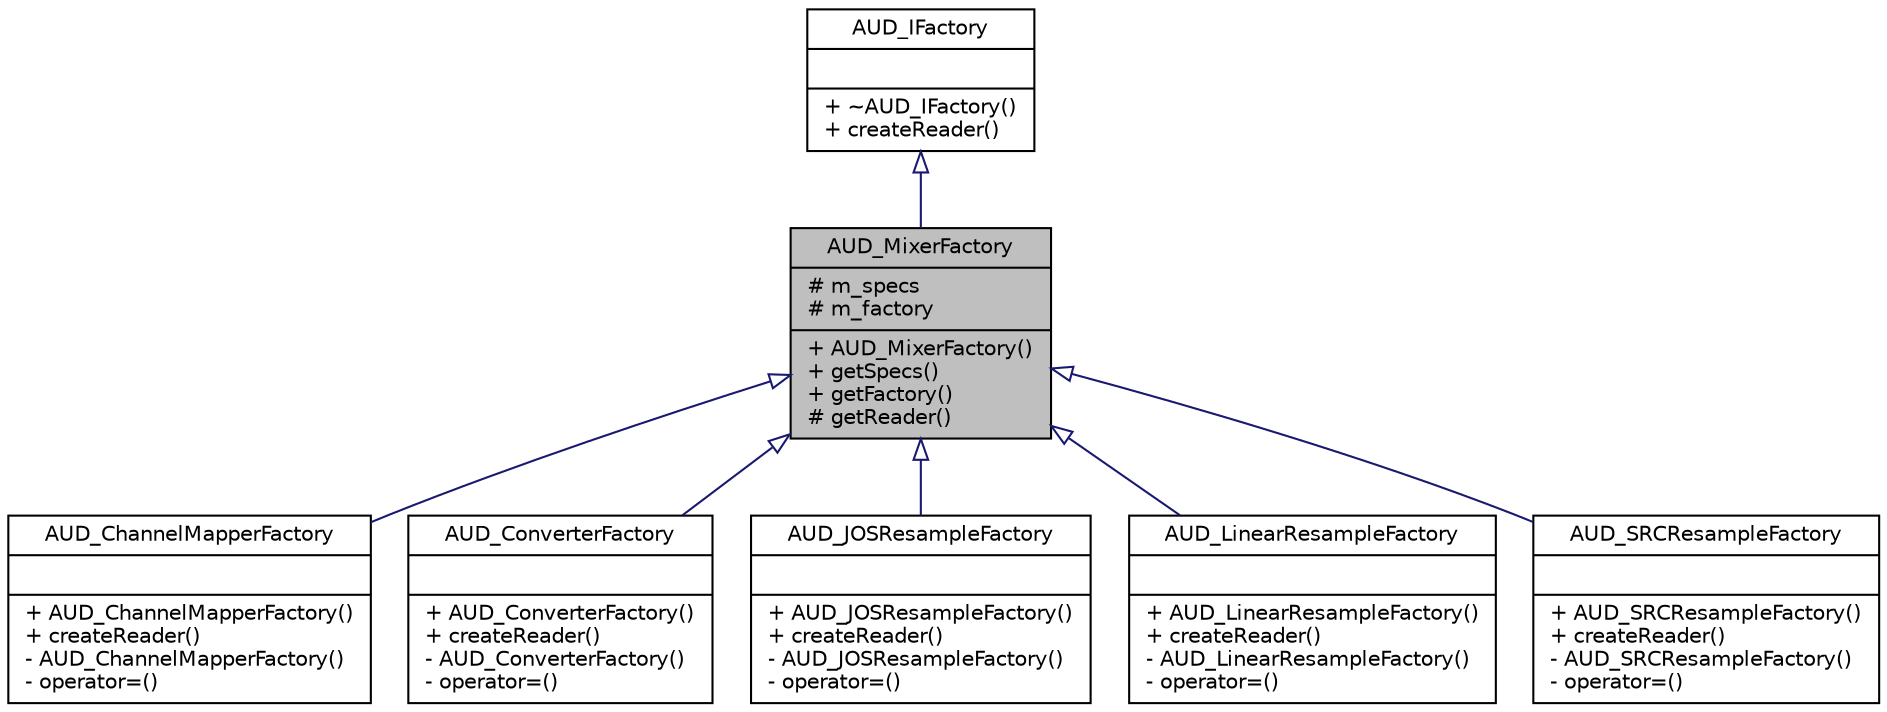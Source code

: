 digraph G
{
  edge [fontname="Helvetica",fontsize="10",labelfontname="Helvetica",labelfontsize="10"];
  node [fontname="Helvetica",fontsize="10",shape=record];
  Node1 [label="{AUD_MixerFactory\n|# m_specs\l# m_factory\l|+ AUD_MixerFactory()\l+ getSpecs()\l+ getFactory()\l# getReader()\l}",height=0.2,width=0.4,color="black", fillcolor="grey75", style="filled" fontcolor="black"];
  Node2 -> Node1 [dir=back,color="midnightblue",fontsize="10",style="solid",arrowtail="empty",fontname="Helvetica"];
  Node2 [label="{AUD_IFactory\n||+ ~AUD_IFactory()\l+ createReader()\l}",height=0.2,width=0.4,color="black", fillcolor="white", style="filled",URL="$db/d97/classAUD__IFactory.html"];
  Node1 -> Node3 [dir=back,color="midnightblue",fontsize="10",style="solid",arrowtail="empty",fontname="Helvetica"];
  Node3 [label="{AUD_ChannelMapperFactory\n||+ AUD_ChannelMapperFactory()\l+ createReader()\l- AUD_ChannelMapperFactory()\l- operator=()\l}",height=0.2,width=0.4,color="black", fillcolor="white", style="filled",URL="$d7/dd5/classAUD__ChannelMapperFactory.html"];
  Node1 -> Node4 [dir=back,color="midnightblue",fontsize="10",style="solid",arrowtail="empty",fontname="Helvetica"];
  Node4 [label="{AUD_ConverterFactory\n||+ AUD_ConverterFactory()\l+ createReader()\l- AUD_ConverterFactory()\l- operator=()\l}",height=0.2,width=0.4,color="black", fillcolor="white", style="filled",URL="$dd/d61/classAUD__ConverterFactory.html"];
  Node1 -> Node5 [dir=back,color="midnightblue",fontsize="10",style="solid",arrowtail="empty",fontname="Helvetica"];
  Node5 [label="{AUD_JOSResampleFactory\n||+ AUD_JOSResampleFactory()\l+ createReader()\l- AUD_JOSResampleFactory()\l- operator=()\l}",height=0.2,width=0.4,color="black", fillcolor="white", style="filled",URL="$d9/d5f/classAUD__JOSResampleFactory.html"];
  Node1 -> Node6 [dir=back,color="midnightblue",fontsize="10",style="solid",arrowtail="empty",fontname="Helvetica"];
  Node6 [label="{AUD_LinearResampleFactory\n||+ AUD_LinearResampleFactory()\l+ createReader()\l- AUD_LinearResampleFactory()\l- operator=()\l}",height=0.2,width=0.4,color="black", fillcolor="white", style="filled",URL="$d3/d89/classAUD__LinearResampleFactory.html"];
  Node1 -> Node7 [dir=back,color="midnightblue",fontsize="10",style="solid",arrowtail="empty",fontname="Helvetica"];
  Node7 [label="{AUD_SRCResampleFactory\n||+ AUD_SRCResampleFactory()\l+ createReader()\l- AUD_SRCResampleFactory()\l- operator=()\l}",height=0.2,width=0.4,color="black", fillcolor="white", style="filled",URL="$d5/d34/classAUD__SRCResampleFactory.html"];
}
